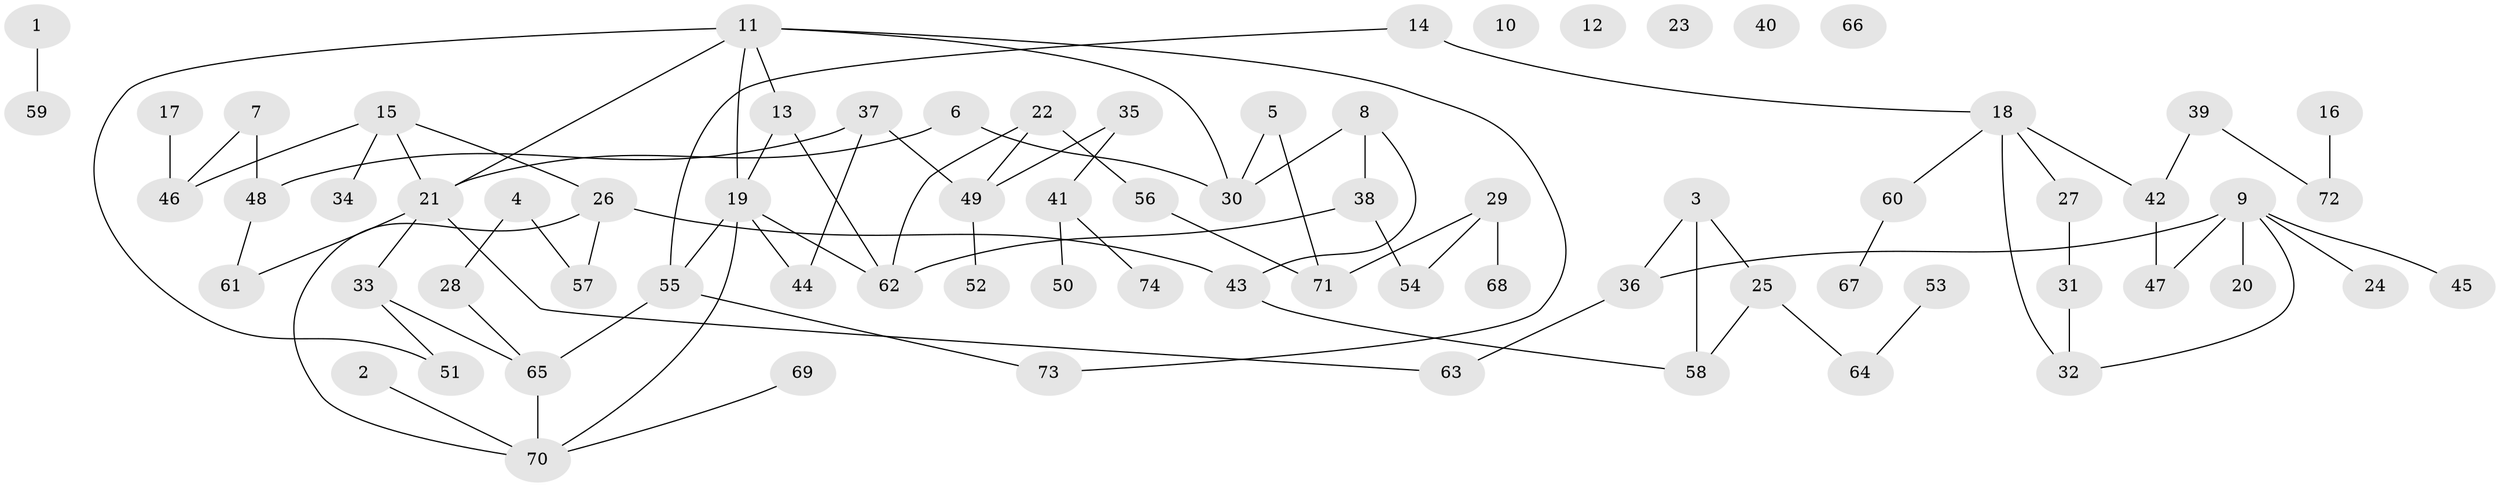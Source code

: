 // coarse degree distribution, {0: 0.12244897959183673, 1: 0.22448979591836735, 3: 0.16326530612244897, 2: 0.24489795918367346, 5: 0.08163265306122448, 6: 0.061224489795918366, 4: 0.08163265306122448, 7: 0.02040816326530612}
// Generated by graph-tools (version 1.1) at 2025/41/03/06/25 10:41:19]
// undirected, 74 vertices, 88 edges
graph export_dot {
graph [start="1"]
  node [color=gray90,style=filled];
  1;
  2;
  3;
  4;
  5;
  6;
  7;
  8;
  9;
  10;
  11;
  12;
  13;
  14;
  15;
  16;
  17;
  18;
  19;
  20;
  21;
  22;
  23;
  24;
  25;
  26;
  27;
  28;
  29;
  30;
  31;
  32;
  33;
  34;
  35;
  36;
  37;
  38;
  39;
  40;
  41;
  42;
  43;
  44;
  45;
  46;
  47;
  48;
  49;
  50;
  51;
  52;
  53;
  54;
  55;
  56;
  57;
  58;
  59;
  60;
  61;
  62;
  63;
  64;
  65;
  66;
  67;
  68;
  69;
  70;
  71;
  72;
  73;
  74;
  1 -- 59;
  2 -- 70;
  3 -- 25;
  3 -- 36;
  3 -- 58;
  4 -- 28;
  4 -- 57;
  5 -- 30;
  5 -- 71;
  6 -- 21;
  6 -- 30;
  7 -- 46;
  7 -- 48;
  8 -- 30;
  8 -- 38;
  8 -- 43;
  9 -- 20;
  9 -- 24;
  9 -- 32;
  9 -- 36;
  9 -- 45;
  9 -- 47;
  11 -- 13;
  11 -- 19;
  11 -- 21;
  11 -- 30;
  11 -- 51;
  11 -- 73;
  13 -- 19;
  13 -- 62;
  14 -- 18;
  14 -- 55;
  15 -- 21;
  15 -- 26;
  15 -- 34;
  15 -- 46;
  16 -- 72;
  17 -- 46;
  18 -- 27;
  18 -- 32;
  18 -- 42;
  18 -- 60;
  19 -- 44;
  19 -- 55;
  19 -- 62;
  19 -- 70;
  21 -- 33;
  21 -- 61;
  21 -- 63;
  22 -- 49;
  22 -- 56;
  22 -- 62;
  25 -- 58;
  25 -- 64;
  26 -- 43;
  26 -- 57;
  26 -- 70;
  27 -- 31;
  28 -- 65;
  29 -- 54;
  29 -- 68;
  29 -- 71;
  31 -- 32;
  33 -- 51;
  33 -- 65;
  35 -- 41;
  35 -- 49;
  36 -- 63;
  37 -- 44;
  37 -- 48;
  37 -- 49;
  38 -- 54;
  38 -- 62;
  39 -- 42;
  39 -- 72;
  41 -- 50;
  41 -- 74;
  42 -- 47;
  43 -- 58;
  48 -- 61;
  49 -- 52;
  53 -- 64;
  55 -- 65;
  55 -- 73;
  56 -- 71;
  60 -- 67;
  65 -- 70;
  69 -- 70;
}

